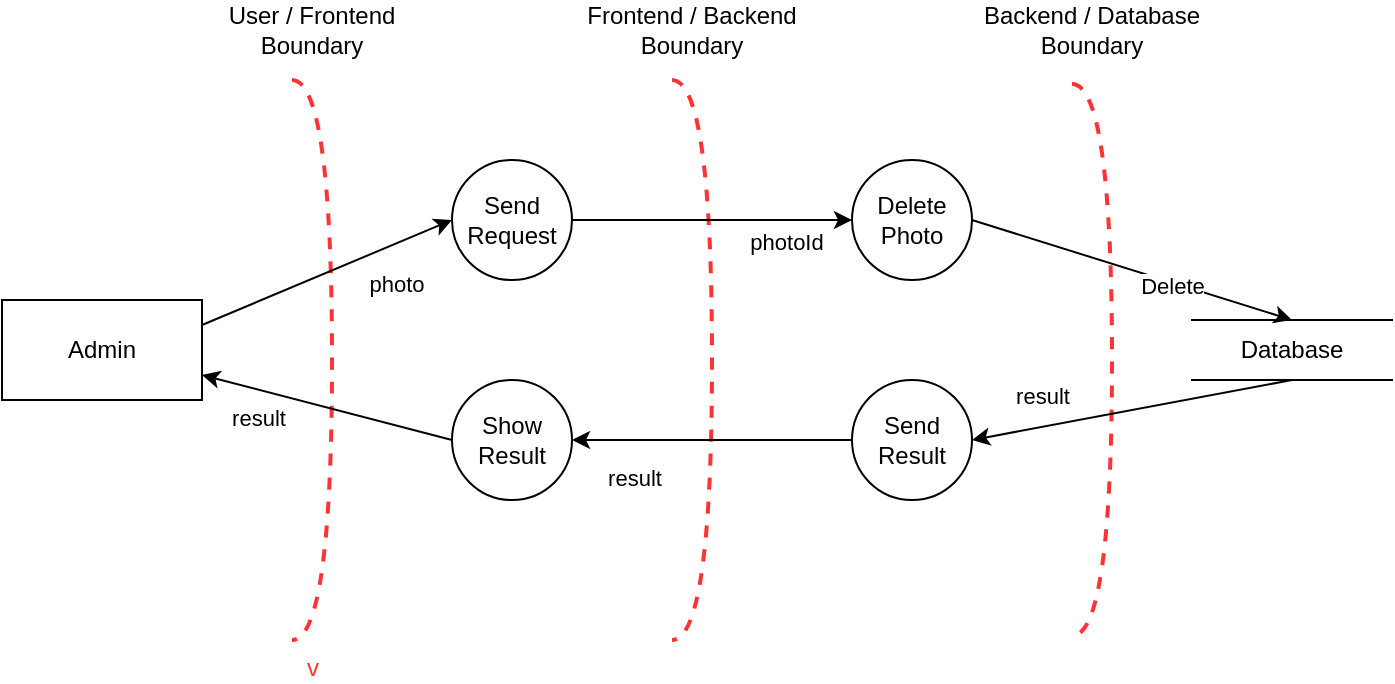<mxfile version="24.2.5" type="device">
  <diagram name="Página-1" id="sGbsREWsHjC3F5GEO4Eu">
    <mxGraphModel dx="989" dy="532" grid="1" gridSize="10" guides="1" tooltips="1" connect="1" arrows="1" fold="1" page="1" pageScale="1" pageWidth="1169" pageHeight="827" math="0" shadow="0">
      <root>
        <mxCell id="0" />
        <mxCell id="1" parent="0" />
        <mxCell id="EqJ2xSsujDH2mjNiBFDZ-3" value="Admin" style="html=1;dashed=0;whiteSpace=wrap;" parent="1" vertex="1">
          <mxGeometry x="175" y="180" width="100" height="50" as="geometry" />
        </mxCell>
        <mxCell id="EqJ2xSsujDH2mjNiBFDZ-5" value="v" style="shape=requiredInterface;html=1;verticalLabelPosition=bottom;dashed=1;strokeColor=#FF3333;strokeWidth=2;fillColor=none;fontColor=#FF3333;align=center;verticalAlign=top;labelPosition=center;" parent="1" vertex="1">
          <mxGeometry x="320" y="70" width="20" height="280" as="geometry" />
        </mxCell>
        <mxCell id="EqJ2xSsujDH2mjNiBFDZ-7" value="" style="shape=requiredInterface;html=1;verticalLabelPosition=bottom;dashed=1;strokeColor=#FF3333;strokeWidth=2;fillColor=none;fontColor=#FF3333;align=center;verticalAlign=top;labelPosition=center;" parent="1" vertex="1">
          <mxGeometry x="510" y="70" width="20" height="280" as="geometry" />
        </mxCell>
        <mxCell id="EqJ2xSsujDH2mjNiBFDZ-9" value="" style="shape=requiredInterface;html=1;verticalLabelPosition=bottom;dashed=1;strokeColor=#FF3333;strokeWidth=2;fillColor=none;fontColor=#FF3333;align=center;verticalAlign=top;labelPosition=center;" parent="1" vertex="1">
          <mxGeometry x="710" y="72" width="20" height="276" as="geometry" />
        </mxCell>
        <mxCell id="EqJ2xSsujDH2mjNiBFDZ-11" value="User / Frontend Boundary" style="text;html=1;align=center;verticalAlign=middle;whiteSpace=wrap;rounded=0;" parent="1" vertex="1">
          <mxGeometry x="275" y="30" width="110" height="30" as="geometry" />
        </mxCell>
        <mxCell id="EqJ2xSsujDH2mjNiBFDZ-12" value="Database" style="html=1;dashed=0;whiteSpace=wrap;shape=partialRectangle;right=0;left=0;" parent="1" vertex="1">
          <mxGeometry x="770" y="190" width="100" height="30" as="geometry" />
        </mxCell>
        <mxCell id="EqJ2xSsujDH2mjNiBFDZ-13" value="Frontend / Backend Boundary" style="text;html=1;align=center;verticalAlign=middle;whiteSpace=wrap;rounded=0;" parent="1" vertex="1">
          <mxGeometry x="465" y="30" width="110" height="30" as="geometry" />
        </mxCell>
        <mxCell id="EqJ2xSsujDH2mjNiBFDZ-14" value="Backend / Database Boundary" style="text;html=1;align=center;verticalAlign=middle;whiteSpace=wrap;rounded=0;" parent="1" vertex="1">
          <mxGeometry x="660" y="30" width="120" height="30" as="geometry" />
        </mxCell>
        <mxCell id="EqJ2xSsujDH2mjNiBFDZ-22" value="Send&lt;div&gt;Result&lt;/div&gt;" style="shape=ellipse;html=1;dashed=0;whiteSpace=wrap;perimeter=ellipsePerimeter;" parent="1" vertex="1">
          <mxGeometry x="600" y="220" width="60" height="60" as="geometry" />
        </mxCell>
        <mxCell id="EqJ2xSsujDH2mjNiBFDZ-23" value="Send Request" style="shape=ellipse;html=1;dashed=0;whiteSpace=wrap;perimeter=ellipsePerimeter;" parent="1" vertex="1">
          <mxGeometry x="400" y="110" width="60" height="60" as="geometry" />
        </mxCell>
        <mxCell id="EqJ2xSsujDH2mjNiBFDZ-24" value="Show Result" style="shape=ellipse;html=1;dashed=0;whiteSpace=wrap;perimeter=ellipsePerimeter;" parent="1" vertex="1">
          <mxGeometry x="400" y="220" width="60" height="60" as="geometry" />
        </mxCell>
        <mxCell id="EqJ2xSsujDH2mjNiBFDZ-26" value="" style="endArrow=classic;html=1;rounded=0;exitX=1;exitY=0.25;exitDx=0;exitDy=0;entryX=0;entryY=0.5;entryDx=0;entryDy=0;" parent="1" source="EqJ2xSsujDH2mjNiBFDZ-3" target="EqJ2xSsujDH2mjNiBFDZ-23" edge="1">
          <mxGeometry width="50" height="50" relative="1" as="geometry">
            <mxPoint x="280" y="212.5" as="sourcePoint" />
            <mxPoint x="410" y="140" as="targetPoint" />
          </mxGeometry>
        </mxCell>
        <mxCell id="EqJ2xSsujDH2mjNiBFDZ-27" value="photo" style="edgeLabel;html=1;align=center;verticalAlign=middle;resizable=0;points=[];" parent="EqJ2xSsujDH2mjNiBFDZ-26" vertex="1" connectable="0">
          <mxGeometry x="0.235" y="-1" relative="1" as="geometry">
            <mxPoint x="19" y="11" as="offset" />
          </mxGeometry>
        </mxCell>
        <mxCell id="EqJ2xSsujDH2mjNiBFDZ-28" value="result" style="endArrow=classic;html=1;rounded=0;exitX=0;exitY=0.5;exitDx=0;exitDy=0;entryX=1;entryY=0.75;entryDx=0;entryDy=0;" parent="1" source="EqJ2xSsujDH2mjNiBFDZ-24" target="EqJ2xSsujDH2mjNiBFDZ-3" edge="1">
          <mxGeometry x="0.484" y="15" width="50" height="50" relative="1" as="geometry">
            <mxPoint x="350" y="370" as="sourcePoint" />
            <mxPoint x="280" y="220" as="targetPoint" />
            <mxPoint y="-1" as="offset" />
          </mxGeometry>
        </mxCell>
        <mxCell id="EqJ2xSsujDH2mjNiBFDZ-31" value="Delete&lt;div&gt;Photo&lt;/div&gt;" style="shape=ellipse;html=1;dashed=0;whiteSpace=wrap;perimeter=ellipsePerimeter;" parent="1" vertex="1">
          <mxGeometry x="600" y="110" width="60" height="60" as="geometry" />
        </mxCell>
        <mxCell id="EqJ2xSsujDH2mjNiBFDZ-32" value="" style="endArrow=classic;html=1;rounded=0;exitX=1;exitY=0.5;exitDx=0;exitDy=0;entryX=0;entryY=0.5;entryDx=0;entryDy=0;" parent="1" source="EqJ2xSsujDH2mjNiBFDZ-23" target="EqJ2xSsujDH2mjNiBFDZ-31" edge="1">
          <mxGeometry width="50" height="50" relative="1" as="geometry">
            <mxPoint x="490" y="220" as="sourcePoint" />
            <mxPoint x="540" y="170" as="targetPoint" />
          </mxGeometry>
        </mxCell>
        <mxCell id="EqJ2xSsujDH2mjNiBFDZ-35" value="" style="endArrow=classic;html=1;rounded=0;exitX=1;exitY=0.5;exitDx=0;exitDy=0;entryX=0.5;entryY=0;entryDx=0;entryDy=0;" parent="1" source="EqJ2xSsujDH2mjNiBFDZ-31" target="EqJ2xSsujDH2mjNiBFDZ-12" edge="1">
          <mxGeometry width="50" height="50" relative="1" as="geometry">
            <mxPoint x="790" y="380" as="sourcePoint" />
            <mxPoint x="840" y="330" as="targetPoint" />
          </mxGeometry>
        </mxCell>
        <mxCell id="EqJ2xSsujDH2mjNiBFDZ-36" value="Delete" style="edgeLabel;html=1;align=center;verticalAlign=middle;resizable=0;points=[];" parent="EqJ2xSsujDH2mjNiBFDZ-35" vertex="1" connectable="0">
          <mxGeometry x="0.255" y="-1" relative="1" as="geometry">
            <mxPoint as="offset" />
          </mxGeometry>
        </mxCell>
        <mxCell id="EqJ2xSsujDH2mjNiBFDZ-37" value="" style="endArrow=classic;html=1;rounded=0;exitX=0.5;exitY=1;exitDx=0;exitDy=0;entryX=1;entryY=0.5;entryDx=0;entryDy=0;" parent="1" source="EqJ2xSsujDH2mjNiBFDZ-12" target="EqJ2xSsujDH2mjNiBFDZ-22" edge="1">
          <mxGeometry width="50" height="50" relative="1" as="geometry">
            <mxPoint x="570" y="320" as="sourcePoint" />
            <mxPoint x="620" y="270" as="targetPoint" />
          </mxGeometry>
        </mxCell>
        <mxCell id="EqJ2xSsujDH2mjNiBFDZ-38" value="result" style="edgeLabel;html=1;align=center;verticalAlign=middle;resizable=0;points=[];" parent="EqJ2xSsujDH2mjNiBFDZ-37" vertex="1" connectable="0">
          <mxGeometry x="0.433" y="-2" relative="1" as="geometry">
            <mxPoint x="-10" y="-12" as="offset" />
          </mxGeometry>
        </mxCell>
        <mxCell id="EqJ2xSsujDH2mjNiBFDZ-41" value="" style="endArrow=classic;html=1;rounded=0;exitX=0;exitY=0.5;exitDx=0;exitDy=0;entryX=1;entryY=0.5;entryDx=0;entryDy=0;" parent="1" source="EqJ2xSsujDH2mjNiBFDZ-22" target="EqJ2xSsujDH2mjNiBFDZ-24" edge="1">
          <mxGeometry width="50" height="50" relative="1" as="geometry">
            <mxPoint x="580" y="315" as="sourcePoint" />
            <mxPoint x="550" y="400" as="targetPoint" />
          </mxGeometry>
        </mxCell>
        <mxCell id="EqJ2xSsujDH2mjNiBFDZ-42" value="result" style="edgeLabel;html=1;align=center;verticalAlign=middle;resizable=0;points=[];" parent="EqJ2xSsujDH2mjNiBFDZ-41" vertex="1" connectable="0">
          <mxGeometry x="0.551" relative="1" as="geometry">
            <mxPoint x="-1" y="19" as="offset" />
          </mxGeometry>
        </mxCell>
        <mxCell id="yCfjWie0wwJFAbQvrw_H-2" value="photoId" style="edgeLabel;html=1;align=center;verticalAlign=middle;resizable=0;points=[];" parent="1" vertex="1" connectable="0">
          <mxGeometry x="549.996" y="140.005" as="geometry">
            <mxPoint x="17" y="11" as="offset" />
          </mxGeometry>
        </mxCell>
      </root>
    </mxGraphModel>
  </diagram>
</mxfile>
